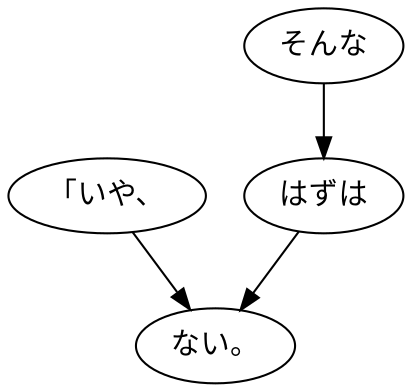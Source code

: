 digraph graph5958 {
	node0 [label="「いや、"];
	node1 [label="そんな"];
	node2 [label="はずは"];
	node3 [label="ない。"];
	node0 -> node3;
	node1 -> node2;
	node2 -> node3;
}
